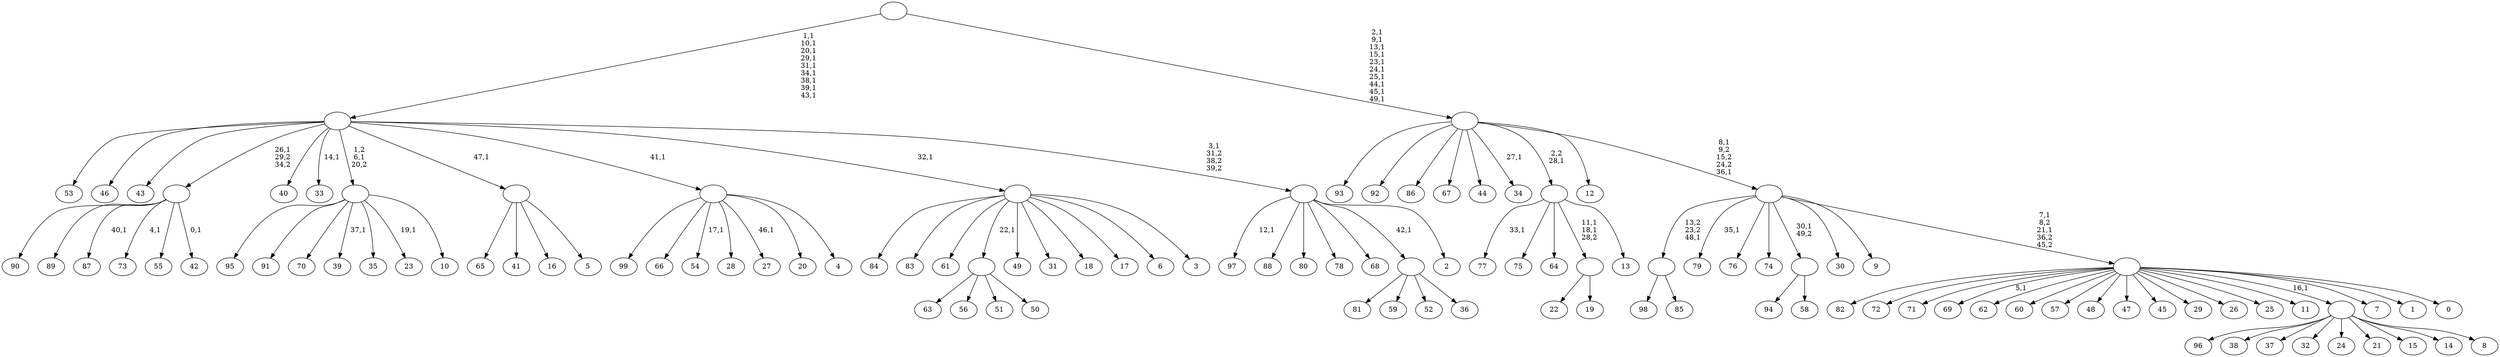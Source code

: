 digraph T {
	150 [label="99"]
	149 [label="98"]
	148 [label="97"]
	146 [label="96"]
	145 [label="95"]
	144 [label="94"]
	143 [label="93"]
	142 [label="92"]
	141 [label="91"]
	140 [label="90"]
	139 [label="89"]
	138 [label="88"]
	137 [label="87"]
	135 [label="86"]
	134 [label="85"]
	133 [label=""]
	132 [label="84"]
	131 [label="83"]
	130 [label="82"]
	129 [label="81"]
	128 [label="80"]
	127 [label="79"]
	125 [label="78"]
	124 [label="77"]
	122 [label="76"]
	121 [label="75"]
	120 [label="74"]
	119 [label="73"]
	117 [label="72"]
	116 [label="71"]
	115 [label="70"]
	114 [label="69"]
	112 [label="68"]
	111 [label="67"]
	110 [label="66"]
	109 [label="65"]
	108 [label="64"]
	107 [label="63"]
	106 [label="62"]
	105 [label="61"]
	104 [label="60"]
	103 [label="59"]
	102 [label="58"]
	101 [label=""]
	100 [label="57"]
	99 [label="56"]
	98 [label="55"]
	97 [label="54"]
	95 [label="53"]
	94 [label="52"]
	93 [label="51"]
	92 [label="50"]
	91 [label=""]
	90 [label="49"]
	89 [label="48"]
	88 [label="47"]
	87 [label="46"]
	86 [label="45"]
	85 [label="44"]
	84 [label="43"]
	83 [label="42"]
	81 [label=""]
	80 [label="41"]
	79 [label="40"]
	78 [label="39"]
	76 [label="38"]
	75 [label="37"]
	74 [label="36"]
	73 [label=""]
	72 [label="35"]
	71 [label="34"]
	69 [label="33"]
	67 [label="32"]
	66 [label="31"]
	65 [label="30"]
	64 [label="29"]
	63 [label="28"]
	62 [label="27"]
	60 [label="26"]
	59 [label="25"]
	58 [label="24"]
	57 [label="23"]
	55 [label="22"]
	54 [label="21"]
	53 [label="20"]
	52 [label="19"]
	51 [label=""]
	49 [label="18"]
	48 [label="17"]
	47 [label="16"]
	46 [label="15"]
	45 [label="14"]
	44 [label="13"]
	43 [label=""]
	42 [label="12"]
	41 [label="11"]
	40 [label="10"]
	39 [label=""]
	38 [label="9"]
	37 [label="8"]
	36 [label=""]
	35 [label="7"]
	34 [label="6"]
	33 [label="5"]
	32 [label=""]
	31 [label="4"]
	30 [label=""]
	29 [label="3"]
	28 [label=""]
	27 [label="2"]
	26 [label=""]
	25 [label=""]
	16 [label="1"]
	15 [label="0"]
	14 [label=""]
	12 [label=""]
	10 [label=""]
	0 [label=""]
	133 -> 149 [label=""]
	133 -> 134 [label=""]
	101 -> 144 [label=""]
	101 -> 102 [label=""]
	91 -> 107 [label=""]
	91 -> 99 [label=""]
	91 -> 93 [label=""]
	91 -> 92 [label=""]
	81 -> 83 [label="0,1"]
	81 -> 119 [label="4,1"]
	81 -> 137 [label="40,1"]
	81 -> 140 [label=""]
	81 -> 139 [label=""]
	81 -> 98 [label=""]
	73 -> 129 [label=""]
	73 -> 103 [label=""]
	73 -> 94 [label=""]
	73 -> 74 [label=""]
	51 -> 55 [label=""]
	51 -> 52 [label=""]
	43 -> 51 [label="11,1\n18,1\n28,2"]
	43 -> 124 [label="33,1"]
	43 -> 121 [label=""]
	43 -> 108 [label=""]
	43 -> 44 [label=""]
	39 -> 57 [label="19,1"]
	39 -> 78 [label="37,1"]
	39 -> 145 [label=""]
	39 -> 141 [label=""]
	39 -> 115 [label=""]
	39 -> 72 [label=""]
	39 -> 40 [label=""]
	36 -> 146 [label=""]
	36 -> 76 [label=""]
	36 -> 75 [label=""]
	36 -> 67 [label=""]
	36 -> 58 [label=""]
	36 -> 54 [label=""]
	36 -> 46 [label=""]
	36 -> 45 [label=""]
	36 -> 37 [label=""]
	32 -> 109 [label=""]
	32 -> 80 [label=""]
	32 -> 47 [label=""]
	32 -> 33 [label=""]
	30 -> 62 [label="46,1"]
	30 -> 97 [label="17,1"]
	30 -> 150 [label=""]
	30 -> 110 [label=""]
	30 -> 63 [label=""]
	30 -> 53 [label=""]
	30 -> 31 [label=""]
	28 -> 132 [label=""]
	28 -> 131 [label=""]
	28 -> 105 [label=""]
	28 -> 91 [label="22,1"]
	28 -> 90 [label=""]
	28 -> 66 [label=""]
	28 -> 49 [label=""]
	28 -> 48 [label=""]
	28 -> 34 [label=""]
	28 -> 29 [label=""]
	26 -> 148 [label="12,1"]
	26 -> 138 [label=""]
	26 -> 128 [label=""]
	26 -> 125 [label=""]
	26 -> 112 [label=""]
	26 -> 73 [label="42,1"]
	26 -> 27 [label=""]
	25 -> 69 [label="14,1"]
	25 -> 95 [label=""]
	25 -> 87 [label=""]
	25 -> 84 [label=""]
	25 -> 81 [label="26,1\n29,2\n34,2"]
	25 -> 79 [label=""]
	25 -> 39 [label="1,2\n6,1\n20,2"]
	25 -> 32 [label="47,1"]
	25 -> 30 [label="41,1"]
	25 -> 28 [label="32,1"]
	25 -> 26 [label="3,1\n31,2\n38,2\n39,2"]
	14 -> 114 [label="5,1"]
	14 -> 130 [label=""]
	14 -> 117 [label=""]
	14 -> 116 [label=""]
	14 -> 106 [label=""]
	14 -> 104 [label=""]
	14 -> 100 [label=""]
	14 -> 89 [label=""]
	14 -> 88 [label=""]
	14 -> 86 [label=""]
	14 -> 64 [label=""]
	14 -> 60 [label=""]
	14 -> 59 [label=""]
	14 -> 41 [label=""]
	14 -> 36 [label="16,1"]
	14 -> 35 [label=""]
	14 -> 16 [label=""]
	14 -> 15 [label=""]
	12 -> 14 [label="7,1\n8,2\n21,1\n36,2\n45,2"]
	12 -> 127 [label="35,1"]
	12 -> 133 [label="13,2\n23,2\n48,1"]
	12 -> 122 [label=""]
	12 -> 120 [label=""]
	12 -> 101 [label="30,1\n49,2"]
	12 -> 65 [label=""]
	12 -> 38 [label=""]
	10 -> 12 [label="8,1\n9,2\n15,2\n24,2\n36,1"]
	10 -> 71 [label="27,1"]
	10 -> 143 [label=""]
	10 -> 142 [label=""]
	10 -> 135 [label=""]
	10 -> 111 [label=""]
	10 -> 85 [label=""]
	10 -> 43 [label="2,2\n28,1"]
	10 -> 42 [label=""]
	0 -> 10 [label="2,1\n9,1\n13,1\n15,1\n23,1\n24,1\n25,1\n44,1\n45,1\n49,1"]
	0 -> 25 [label="1,1\n10,1\n20,1\n29,1\n31,1\n34,1\n38,1\n39,1\n43,1"]
}

